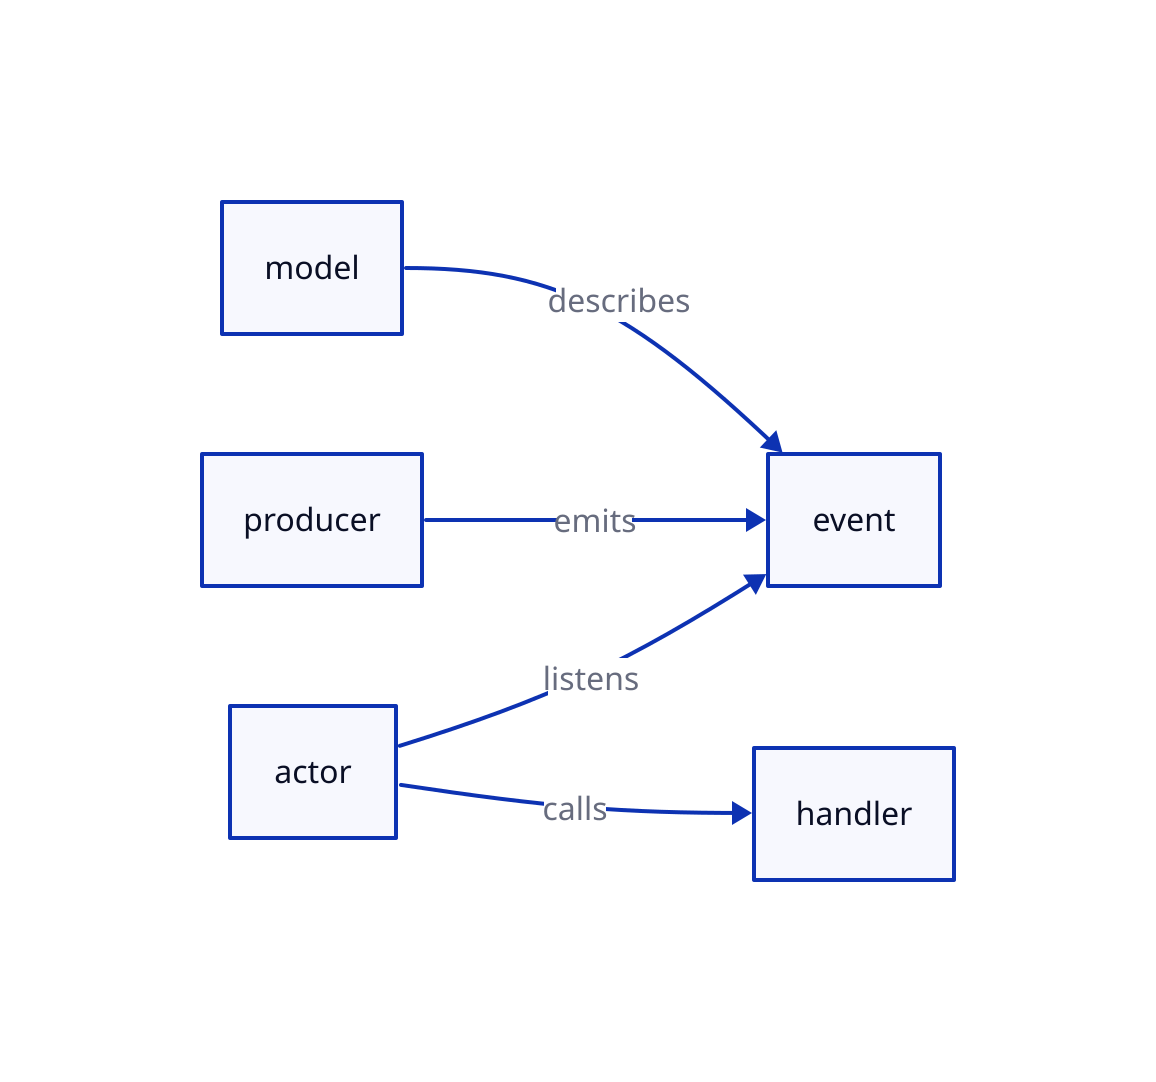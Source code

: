 direction: right
model -> event: describes
producer -> event: emits
event <- actor: listens
actor -> handler: calls
